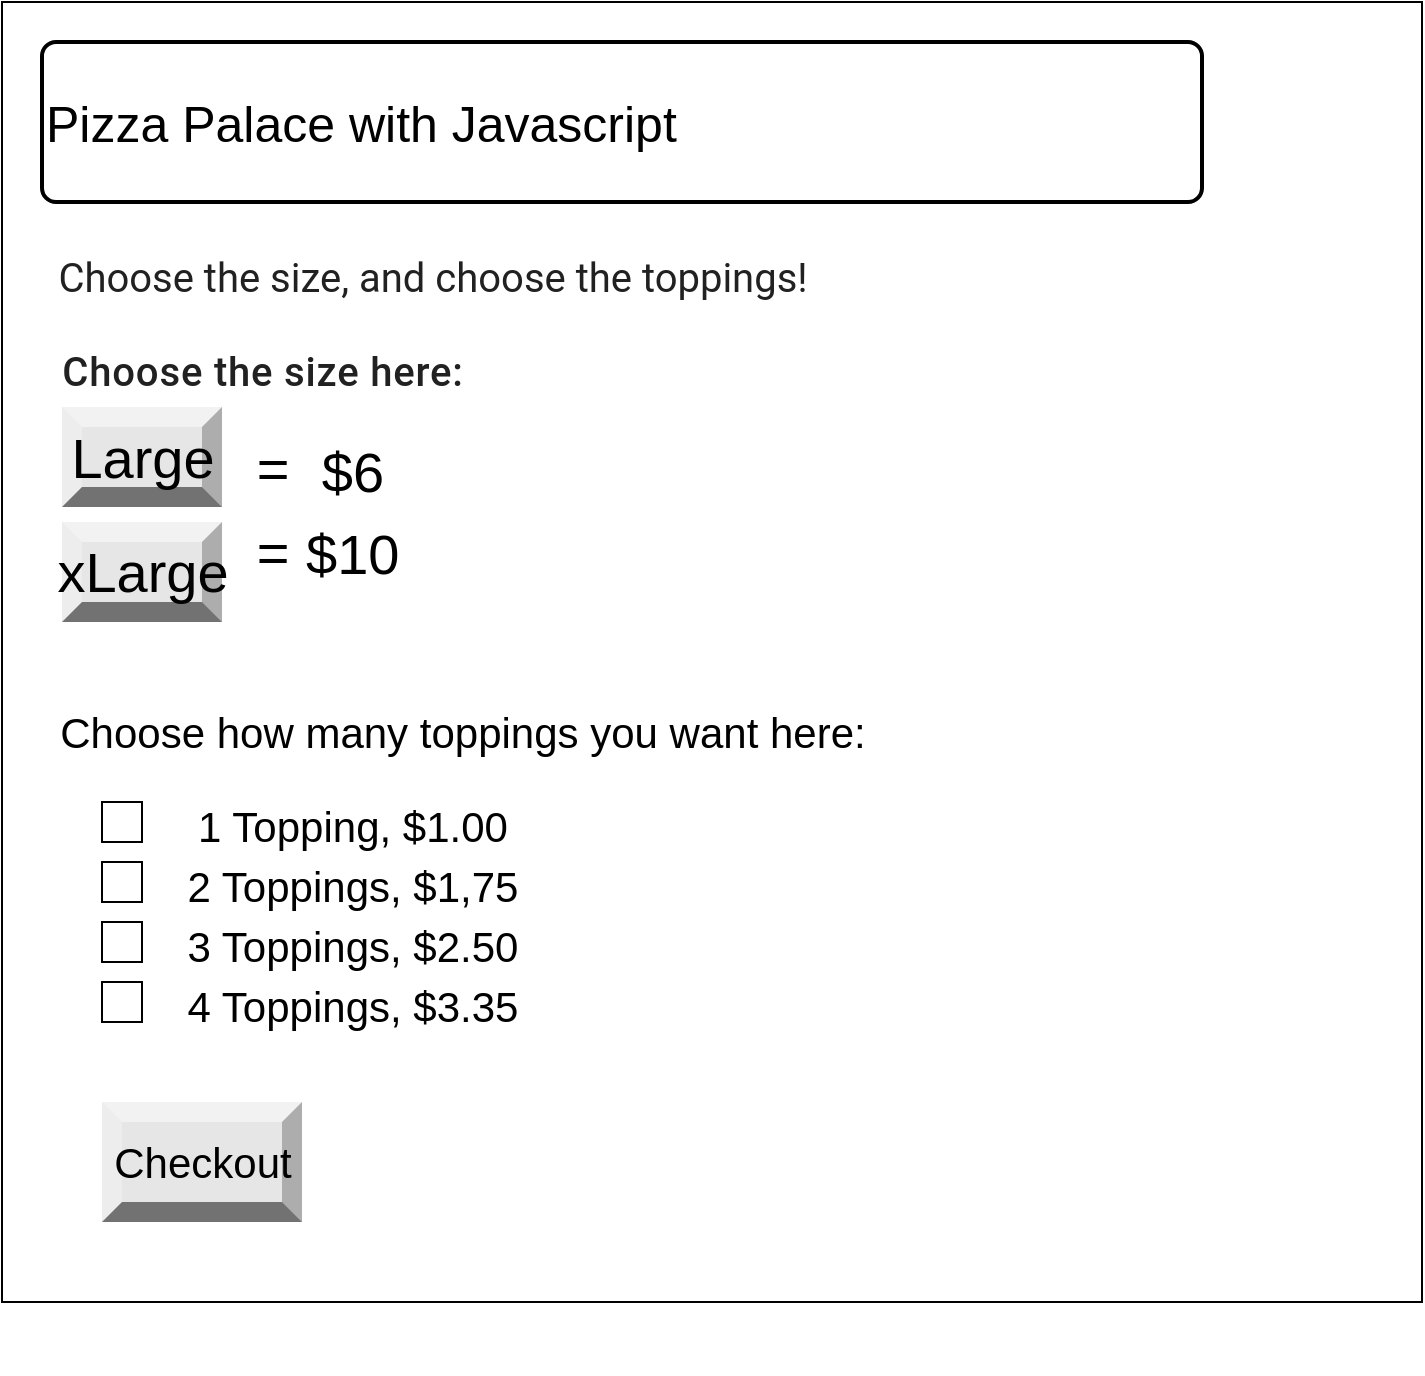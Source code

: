 <mxfile>
    <diagram id="VsQyhykhxopu6DCny4N7" name="Page-1">
        <mxGraphModel dx="1074" dy="741" grid="1" gridSize="10" guides="1" tooltips="1" connect="1" arrows="1" fold="1" page="1" pageScale="1" pageWidth="850" pageHeight="1100" math="0" shadow="0">
            <root>
                <mxCell id="0"/>
                <mxCell id="1" parent="0"/>
                <mxCell id="6" value="&lt;br&gt;&lt;br&gt;" style="verticalLabelPosition=bottom;verticalAlign=top;html=1;shape=mxgraph.basic.rect;fillColor2=none;strokeWidth=1;size=20;indent=5;" parent="1" vertex="1">
                    <mxGeometry x="60" y="220" width="710" height="650" as="geometry"/>
                </mxCell>
                <mxCell id="7" value="&lt;font style=&quot;font-size: 25px&quot;&gt;Pizza Palace with Javascript&lt;/font&gt;" style="rounded=1;whiteSpace=wrap;html=1;absoluteArcSize=1;arcSize=14;strokeWidth=2;align=left;" parent="1" vertex="1">
                    <mxGeometry x="80" y="240" width="580" height="80" as="geometry"/>
                </mxCell>
                <mxCell id="10" value="Large" style="labelPosition=center;verticalLabelPosition=middle;align=center;html=1;shape=mxgraph.basic.shaded_button;dx=10;fillColor=#E6E6E6;strokeColor=none;fontSize=28;" parent="1" vertex="1">
                    <mxGeometry x="90" y="422.5" width="80" height="50" as="geometry"/>
                </mxCell>
                <mxCell id="11" value="xLarge" style="labelPosition=center;verticalLabelPosition=middle;align=center;html=1;shape=mxgraph.basic.shaded_button;dx=10;fillColor=#E6E6E6;strokeColor=none;fontSize=28;" parent="1" vertex="1">
                    <mxGeometry x="90" y="480" width="80" height="50" as="geometry"/>
                </mxCell>
                <mxCell id="12" value="=" style="text;html=1;align=center;verticalAlign=middle;resizable=0;points=[];autosize=1;strokeColor=none;fillColor=none;fontSize=28;" parent="1" vertex="1">
                    <mxGeometry x="180" y="432.5" width="30" height="40" as="geometry"/>
                </mxCell>
                <mxCell id="26" value="" style="edgeStyle=none;html=1;fontSize=25;" edge="1" parent="1" source="13" target="15">
                    <mxGeometry relative="1" as="geometry"/>
                </mxCell>
                <mxCell id="13" value="&lt;span style=&quot;font-family: &amp;#34;helvetica&amp;#34;&quot;&gt;=&lt;/span&gt;" style="text;html=1;align=center;verticalAlign=middle;resizable=0;points=[];autosize=1;strokeColor=none;fillColor=none;fontSize=28;" parent="1" vertex="1">
                    <mxGeometry x="180" y="475" width="30" height="40" as="geometry"/>
                </mxCell>
                <mxCell id="14" value="$6" style="text;html=1;align=center;verticalAlign=middle;resizable=0;points=[];autosize=1;strokeColor=none;fillColor=none;fontSize=28;" parent="1" vertex="1">
                    <mxGeometry x="210" y="435" width="50" height="40" as="geometry"/>
                </mxCell>
                <mxCell id="15" value="&lt;div style=&quot;text-align: center&quot;&gt;&lt;span&gt;&lt;font face=&quot;helvetica&quot;&gt;$10&lt;/font&gt;&lt;/span&gt;&lt;/div&gt;" style="text;whiteSpace=wrap;html=1;fontSize=28;" parent="1" vertex="1">
                    <mxGeometry x="210" y="472.5" width="90" height="45" as="geometry"/>
                </mxCell>
                <mxCell id="19" value="" style="verticalLabelPosition=bottom;verticalAlign=top;html=1;shape=mxgraph.basic.rect;fillColor2=none;strokeWidth=1;size=0;indent=5;fontSize=28;" parent="1" vertex="1">
                    <mxGeometry x="110" y="620" width="20" height="20" as="geometry"/>
                </mxCell>
                <mxCell id="20" value="" style="verticalLabelPosition=bottom;verticalAlign=top;html=1;shape=mxgraph.basic.rect;fillColor2=none;strokeWidth=1;size=0;indent=5;fontSize=28;" parent="1" vertex="1">
                    <mxGeometry x="110" y="650" width="20" height="20" as="geometry"/>
                </mxCell>
                <mxCell id="21" value="" style="verticalLabelPosition=bottom;verticalAlign=top;html=1;shape=mxgraph.basic.rect;fillColor2=none;strokeWidth=1;size=0;indent=5;fontSize=28;" parent="1" vertex="1">
                    <mxGeometry x="110" y="680" width="20" height="20" as="geometry"/>
                </mxCell>
                <mxCell id="22" value="" style="verticalLabelPosition=bottom;verticalAlign=top;html=1;shape=mxgraph.basic.rect;fillColor2=none;strokeWidth=1;size=0;indent=5;fontSize=28;" parent="1" vertex="1">
                    <mxGeometry x="110" y="710" width="20" height="20" as="geometry"/>
                </mxCell>
                <mxCell id="24" value="&lt;h4 style=&quot;padding: 0px ; font-family: &amp;#34;roboto&amp;#34; , &amp;#34;helvetica&amp;#34; , &amp;#34;arial&amp;#34; , sans-serif ; font-weight: 400 ; line-height: 32px ; margin: 24px 0px 16px ; color: rgba(0 , 0 , 0 , 0.87)&quot;&gt;&lt;font style=&quot;font-size: 20px&quot;&gt;Choose the size, and choose the toppings!&lt;/font&gt;&lt;/h4&gt;" style="text;html=1;align=center;verticalAlign=middle;resizable=0;points=[];autosize=1;strokeColor=none;fillColor=none;" vertex="1" parent="1">
                    <mxGeometry x="80" y="315" width="390" height="80" as="geometry"/>
                </mxCell>
                <mxCell id="27" value="&lt;h5 style=&quot;padding: 0px ; font-size: 20px ; font-weight: 500 ; line-height: 1 ; letter-spacing: 0.02em ; font-family: &amp;#34;roboto&amp;#34; , &amp;#34;helvetica&amp;#34; , &amp;#34;arial&amp;#34; , sans-serif ; margin: 24px 0px 16px ; color: rgba(0 , 0 , 0 , 0.87)&quot;&gt;Choose the size here:&lt;/h5&gt;" style="text;html=1;align=center;verticalAlign=middle;resizable=0;points=[];autosize=1;strokeColor=none;fillColor=none;fontSize=25;" vertex="1" parent="1">
                    <mxGeometry x="80" y="365" width="220" height="70" as="geometry"/>
                </mxCell>
                <mxCell id="28" value="&lt;font style=&quot;font-size: 21px&quot;&gt;1 Topping, $1.00&lt;br&gt;2 Toppings, $1,75&lt;br&gt;3 Toppings, $2.50&lt;br&gt;4 Toppings, $3.35&lt;/font&gt;" style="text;html=1;align=center;verticalAlign=middle;resizable=0;points=[];autosize=1;strokeColor=none;fillColor=none;fontSize=25;" vertex="1" parent="1">
                    <mxGeometry x="145" y="610" width="180" height="130" as="geometry"/>
                </mxCell>
                <mxCell id="29" value="Choose how many toppings you want here:" style="text;html=1;align=center;verticalAlign=middle;resizable=0;points=[];autosize=1;strokeColor=none;fillColor=none;fontSize=21;" vertex="1" parent="1">
                    <mxGeometry x="80" y="570" width="420" height="30" as="geometry"/>
                </mxCell>
                <mxCell id="30" value="Checkout" style="labelPosition=center;verticalLabelPosition=middle;align=center;html=1;shape=mxgraph.basic.shaded_button;dx=10;fillColor=#E6E6E6;strokeColor=none;labelBackgroundColor=none;fontSize=21;" vertex="1" parent="1">
                    <mxGeometry x="110" y="770" width="100" height="60" as="geometry"/>
                </mxCell>
            </root>
        </mxGraphModel>
    </diagram>
</mxfile>